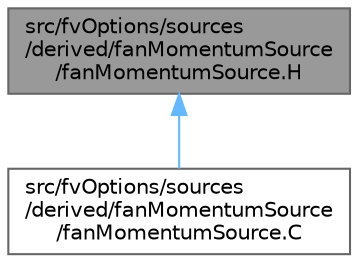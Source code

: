 digraph "src/fvOptions/sources/derived/fanMomentumSource/fanMomentumSource.H"
{
 // LATEX_PDF_SIZE
  bgcolor="transparent";
  edge [fontname=Helvetica,fontsize=10,labelfontname=Helvetica,labelfontsize=10];
  node [fontname=Helvetica,fontsize=10,shape=box,height=0.2,width=0.4];
  Node1 [id="Node000001",label="src/fvOptions/sources\l/derived/fanMomentumSource\l/fanMomentumSource.H",height=0.2,width=0.4,color="gray40", fillcolor="grey60", style="filled", fontcolor="black",tooltip=" "];
  Node1 -> Node2 [id="edge1_Node000001_Node000002",dir="back",color="steelblue1",style="solid",tooltip=" "];
  Node2 [id="Node000002",label="src/fvOptions/sources\l/derived/fanMomentumSource\l/fanMomentumSource.C",height=0.2,width=0.4,color="grey40", fillcolor="white", style="filled",URL="$fanMomentumSource_8C.html",tooltip=" "];
}
